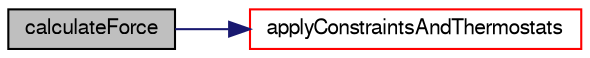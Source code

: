 digraph "calculateForce"
{
  bgcolor="transparent";
  edge [fontname="FreeSans",fontsize="10",labelfontname="FreeSans",labelfontsize="10"];
  node [fontname="FreeSans",fontsize="10",shape=record];
  rankdir="LR";
  Node37 [label="calculateForce",height=0.2,width=0.4,color="black", fillcolor="grey75", style="filled", fontcolor="black"];
  Node37 -> Node38 [color="midnightblue",fontsize="10",style="solid",fontname="FreeSans"];
  Node38 [label="applyConstraintsAndThermostats",height=0.2,width=0.4,color="red",URL="$a24406.html#ac321d98794c42e2d2bc09e8b7e2f51f2"];
}
